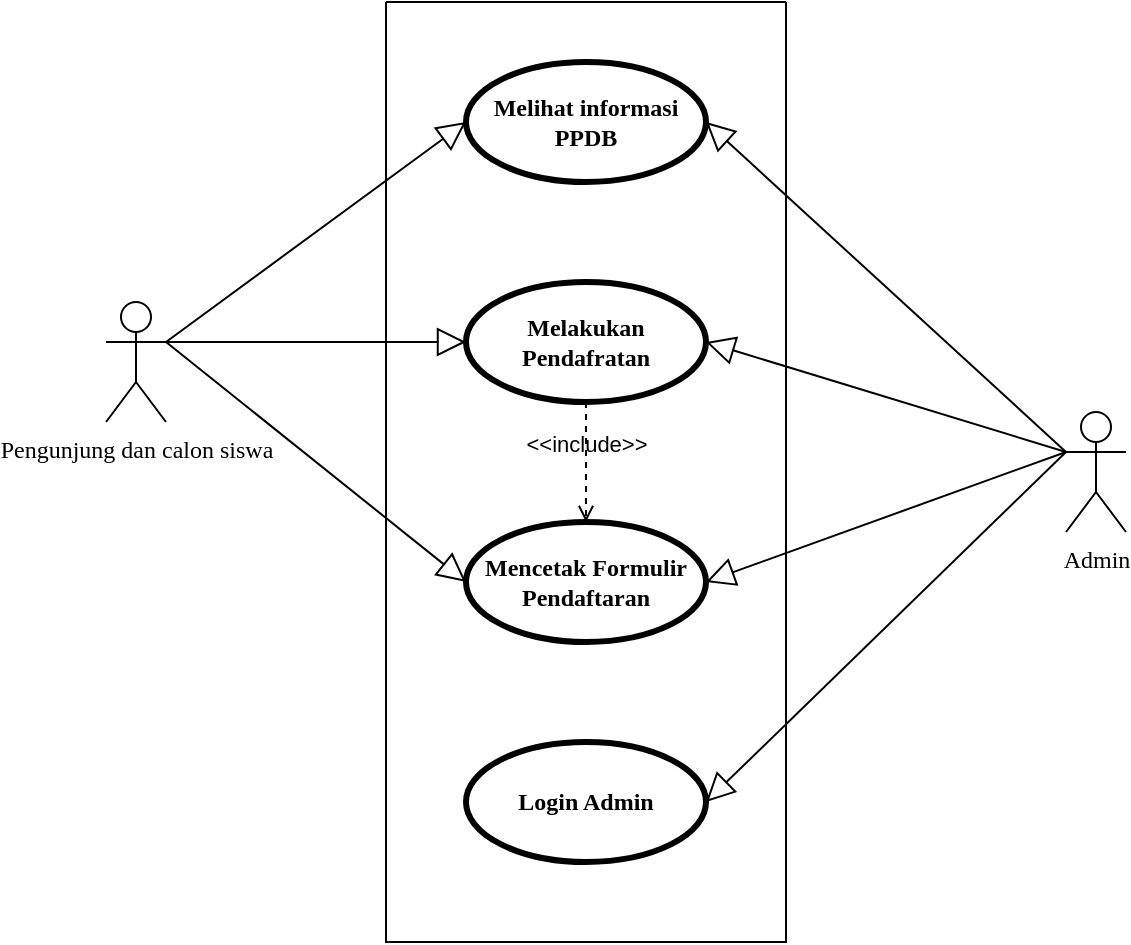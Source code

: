<mxfile version="21.6.5" type="github">
  <diagram name="Halaman-1" id="4W2LeknAuTOV8Bat-6C-">
    <mxGraphModel dx="847" dy="764" grid="1" gridSize="10" guides="1" tooltips="1" connect="1" arrows="1" fold="1" page="1" pageScale="1" pageWidth="827" pageHeight="1169" math="0" shadow="0">
      <root>
        <mxCell id="0" />
        <mxCell id="1" parent="0" />
        <mxCell id="VLdKGI5kS9LnQtgC-ivy-9" value="" style="swimlane;startSize=0;" parent="1" vertex="1">
          <mxGeometry x="1020" y="180" width="200" height="470" as="geometry" />
        </mxCell>
        <mxCell id="VLdKGI5kS9LnQtgC-ivy-3" value="&lt;font face=&quot;Times New Roman&quot;&gt;Melakukan Pendafratan&lt;/font&gt;" style="shape=ellipse;html=1;strokeWidth=3;fontStyle=1;whiteSpace=wrap;align=center;perimeter=ellipsePerimeter;" parent="VLdKGI5kS9LnQtgC-ivy-9" vertex="1">
          <mxGeometry x="40" y="140" width="120" height="60" as="geometry" />
        </mxCell>
        <mxCell id="fPl60cg4LCS6Sn3aeja--1" value="&lt;font face=&quot;Times New Roman&quot;&gt;Mencetak Formulir Pendaftaran&lt;/font&gt;" style="shape=ellipse;html=1;strokeWidth=3;fontStyle=1;whiteSpace=wrap;align=center;perimeter=ellipsePerimeter;" parent="VLdKGI5kS9LnQtgC-ivy-9" vertex="1">
          <mxGeometry x="40" y="260" width="120" height="60" as="geometry" />
        </mxCell>
        <mxCell id="fPl60cg4LCS6Sn3aeja--2" value="&amp;lt;&amp;lt;include&amp;gt;&amp;gt;" style="edgeStyle=none;html=1;endArrow=open;verticalAlign=bottom;dashed=1;labelBackgroundColor=none;rounded=0;exitX=0.5;exitY=1;exitDx=0;exitDy=0;entryX=0.5;entryY=0;entryDx=0;entryDy=0;" parent="VLdKGI5kS9LnQtgC-ivy-9" source="VLdKGI5kS9LnQtgC-ivy-3" target="fPl60cg4LCS6Sn3aeja--1" edge="1">
          <mxGeometry width="160" relative="1" as="geometry">
            <mxPoint x="-90" y="260" as="sourcePoint" />
            <mxPoint x="70" y="260" as="targetPoint" />
          </mxGeometry>
        </mxCell>
        <mxCell id="VLdKGI5kS9LnQtgC-ivy-2" value="&lt;font face=&quot;Times New Roman&quot;&gt;Melihat informasi PPDB&lt;/font&gt;" style="shape=ellipse;html=1;strokeWidth=3;fontStyle=1;whiteSpace=wrap;align=center;perimeter=ellipsePerimeter;" parent="VLdKGI5kS9LnQtgC-ivy-9" vertex="1">
          <mxGeometry x="40" y="30" width="120" height="60" as="geometry" />
        </mxCell>
        <mxCell id="fPl60cg4LCS6Sn3aeja--8" value="&lt;font face=&quot;Times New Roman&quot;&gt;Login Admin&lt;/font&gt;" style="shape=ellipse;html=1;strokeWidth=3;fontStyle=1;whiteSpace=wrap;align=center;perimeter=ellipsePerimeter;" parent="VLdKGI5kS9LnQtgC-ivy-9" vertex="1">
          <mxGeometry x="40" y="370" width="120" height="60" as="geometry" />
        </mxCell>
        <mxCell id="VLdKGI5kS9LnQtgC-ivy-1" value="&lt;font face=&quot;Times New Roman&quot;&gt;Pengunjung dan calon siswa&lt;/font&gt;" style="shape=umlActor;html=1;verticalLabelPosition=bottom;verticalAlign=top;align=center;" parent="1" vertex="1">
          <mxGeometry x="880" y="330" width="30" height="60" as="geometry" />
        </mxCell>
        <mxCell id="fPl60cg4LCS6Sn3aeja--5" value="" style="edgeStyle=none;html=1;endArrow=block;endFill=0;endSize=12;verticalAlign=bottom;rounded=0;exitX=1;exitY=0.333;exitDx=0;exitDy=0;exitPerimeter=0;entryX=0;entryY=0.5;entryDx=0;entryDy=0;" parent="1" source="VLdKGI5kS9LnQtgC-ivy-1" target="fPl60cg4LCS6Sn3aeja--1" edge="1">
          <mxGeometry width="160" relative="1" as="geometry">
            <mxPoint x="870" y="490" as="sourcePoint" />
            <mxPoint x="1030" y="490" as="targetPoint" />
          </mxGeometry>
        </mxCell>
        <mxCell id="fPl60cg4LCS6Sn3aeja--6" value="" style="edgeStyle=none;html=1;endArrow=block;endFill=0;endSize=12;verticalAlign=bottom;rounded=0;exitX=1;exitY=0.333;exitDx=0;exitDy=0;exitPerimeter=0;entryX=0;entryY=0.5;entryDx=0;entryDy=0;" parent="1" source="VLdKGI5kS9LnQtgC-ivy-1" target="VLdKGI5kS9LnQtgC-ivy-3" edge="1">
          <mxGeometry width="160" relative="1" as="geometry">
            <mxPoint x="950" y="330" as="sourcePoint" />
            <mxPoint x="1110" y="330" as="targetPoint" />
          </mxGeometry>
        </mxCell>
        <mxCell id="fPl60cg4LCS6Sn3aeja--7" value="" style="edgeStyle=none;html=1;endArrow=block;endFill=0;endSize=12;verticalAlign=bottom;rounded=0;exitX=1;exitY=0.333;exitDx=0;exitDy=0;exitPerimeter=0;entryX=0;entryY=0.5;entryDx=0;entryDy=0;" parent="1" source="VLdKGI5kS9LnQtgC-ivy-1" target="VLdKGI5kS9LnQtgC-ivy-2" edge="1">
          <mxGeometry width="160" relative="1" as="geometry">
            <mxPoint x="870" y="260" as="sourcePoint" />
            <mxPoint x="1030" y="260" as="targetPoint" />
          </mxGeometry>
        </mxCell>
        <mxCell id="fPl60cg4LCS6Sn3aeja--9" value="&lt;font face=&quot;Times New Roman&quot;&gt;Admin&lt;/font&gt;" style="shape=umlActor;html=1;verticalLabelPosition=bottom;verticalAlign=top;align=center;" parent="1" vertex="1">
          <mxGeometry x="1360" y="385" width="30" height="60" as="geometry" />
        </mxCell>
        <mxCell id="fPl60cg4LCS6Sn3aeja--10" value="" style="edgeStyle=none;html=1;endArrow=block;endFill=0;endSize=12;verticalAlign=bottom;rounded=0;exitX=0;exitY=0.333;exitDx=0;exitDy=0;exitPerimeter=0;entryX=1;entryY=0.5;entryDx=0;entryDy=0;" parent="1" source="fPl60cg4LCS6Sn3aeja--9" target="VLdKGI5kS9LnQtgC-ivy-2" edge="1">
          <mxGeometry width="160" relative="1" as="geometry">
            <mxPoint x="1350" y="510" as="sourcePoint" />
            <mxPoint x="1510" y="510" as="targetPoint" />
          </mxGeometry>
        </mxCell>
        <mxCell id="fPl60cg4LCS6Sn3aeja--11" value="" style="edgeStyle=none;html=1;endArrow=block;endFill=0;endSize=12;verticalAlign=bottom;rounded=0;exitX=0;exitY=0.333;exitDx=0;exitDy=0;exitPerimeter=0;entryX=1;entryY=0.5;entryDx=0;entryDy=0;" parent="1" source="fPl60cg4LCS6Sn3aeja--9" target="VLdKGI5kS9LnQtgC-ivy-3" edge="1">
          <mxGeometry width="160" relative="1" as="geometry">
            <mxPoint x="1350" y="500" as="sourcePoint" />
            <mxPoint x="1510" y="500" as="targetPoint" />
          </mxGeometry>
        </mxCell>
        <mxCell id="fPl60cg4LCS6Sn3aeja--12" value="" style="edgeStyle=none;html=1;endArrow=block;endFill=0;endSize=12;verticalAlign=bottom;rounded=0;exitX=0;exitY=0.333;exitDx=0;exitDy=0;exitPerimeter=0;entryX=1;entryY=0.5;entryDx=0;entryDy=0;" parent="1" source="fPl60cg4LCS6Sn3aeja--9" target="fPl60cg4LCS6Sn3aeja--1" edge="1">
          <mxGeometry width="160" relative="1" as="geometry">
            <mxPoint x="1300" y="490" as="sourcePoint" />
            <mxPoint x="1460" y="490" as="targetPoint" />
          </mxGeometry>
        </mxCell>
        <mxCell id="fPl60cg4LCS6Sn3aeja--13" value="" style="edgeStyle=none;html=1;endArrow=block;endFill=0;endSize=12;verticalAlign=bottom;rounded=0;exitX=0;exitY=0.333;exitDx=0;exitDy=0;exitPerimeter=0;entryX=1;entryY=0.5;entryDx=0;entryDy=0;" parent="1" source="fPl60cg4LCS6Sn3aeja--9" target="fPl60cg4LCS6Sn3aeja--8" edge="1">
          <mxGeometry width="160" relative="1" as="geometry">
            <mxPoint x="1320" y="530" as="sourcePoint" />
            <mxPoint x="1480" y="530" as="targetPoint" />
          </mxGeometry>
        </mxCell>
      </root>
    </mxGraphModel>
  </diagram>
</mxfile>
